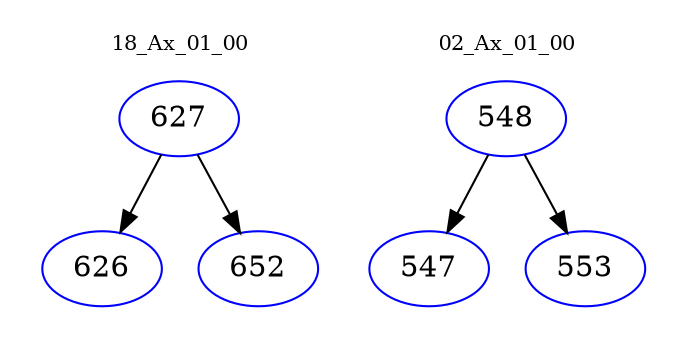 digraph{
subgraph cluster_0 {
color = white
label = "18_Ax_01_00";
fontsize=10;
T0_627 [label="627", color="blue"]
T0_627 -> T0_626 [color="black"]
T0_626 [label="626", color="blue"]
T0_627 -> T0_652 [color="black"]
T0_652 [label="652", color="blue"]
}
subgraph cluster_1 {
color = white
label = "02_Ax_01_00";
fontsize=10;
T1_548 [label="548", color="blue"]
T1_548 -> T1_547 [color="black"]
T1_547 [label="547", color="blue"]
T1_548 -> T1_553 [color="black"]
T1_553 [label="553", color="blue"]
}
}
